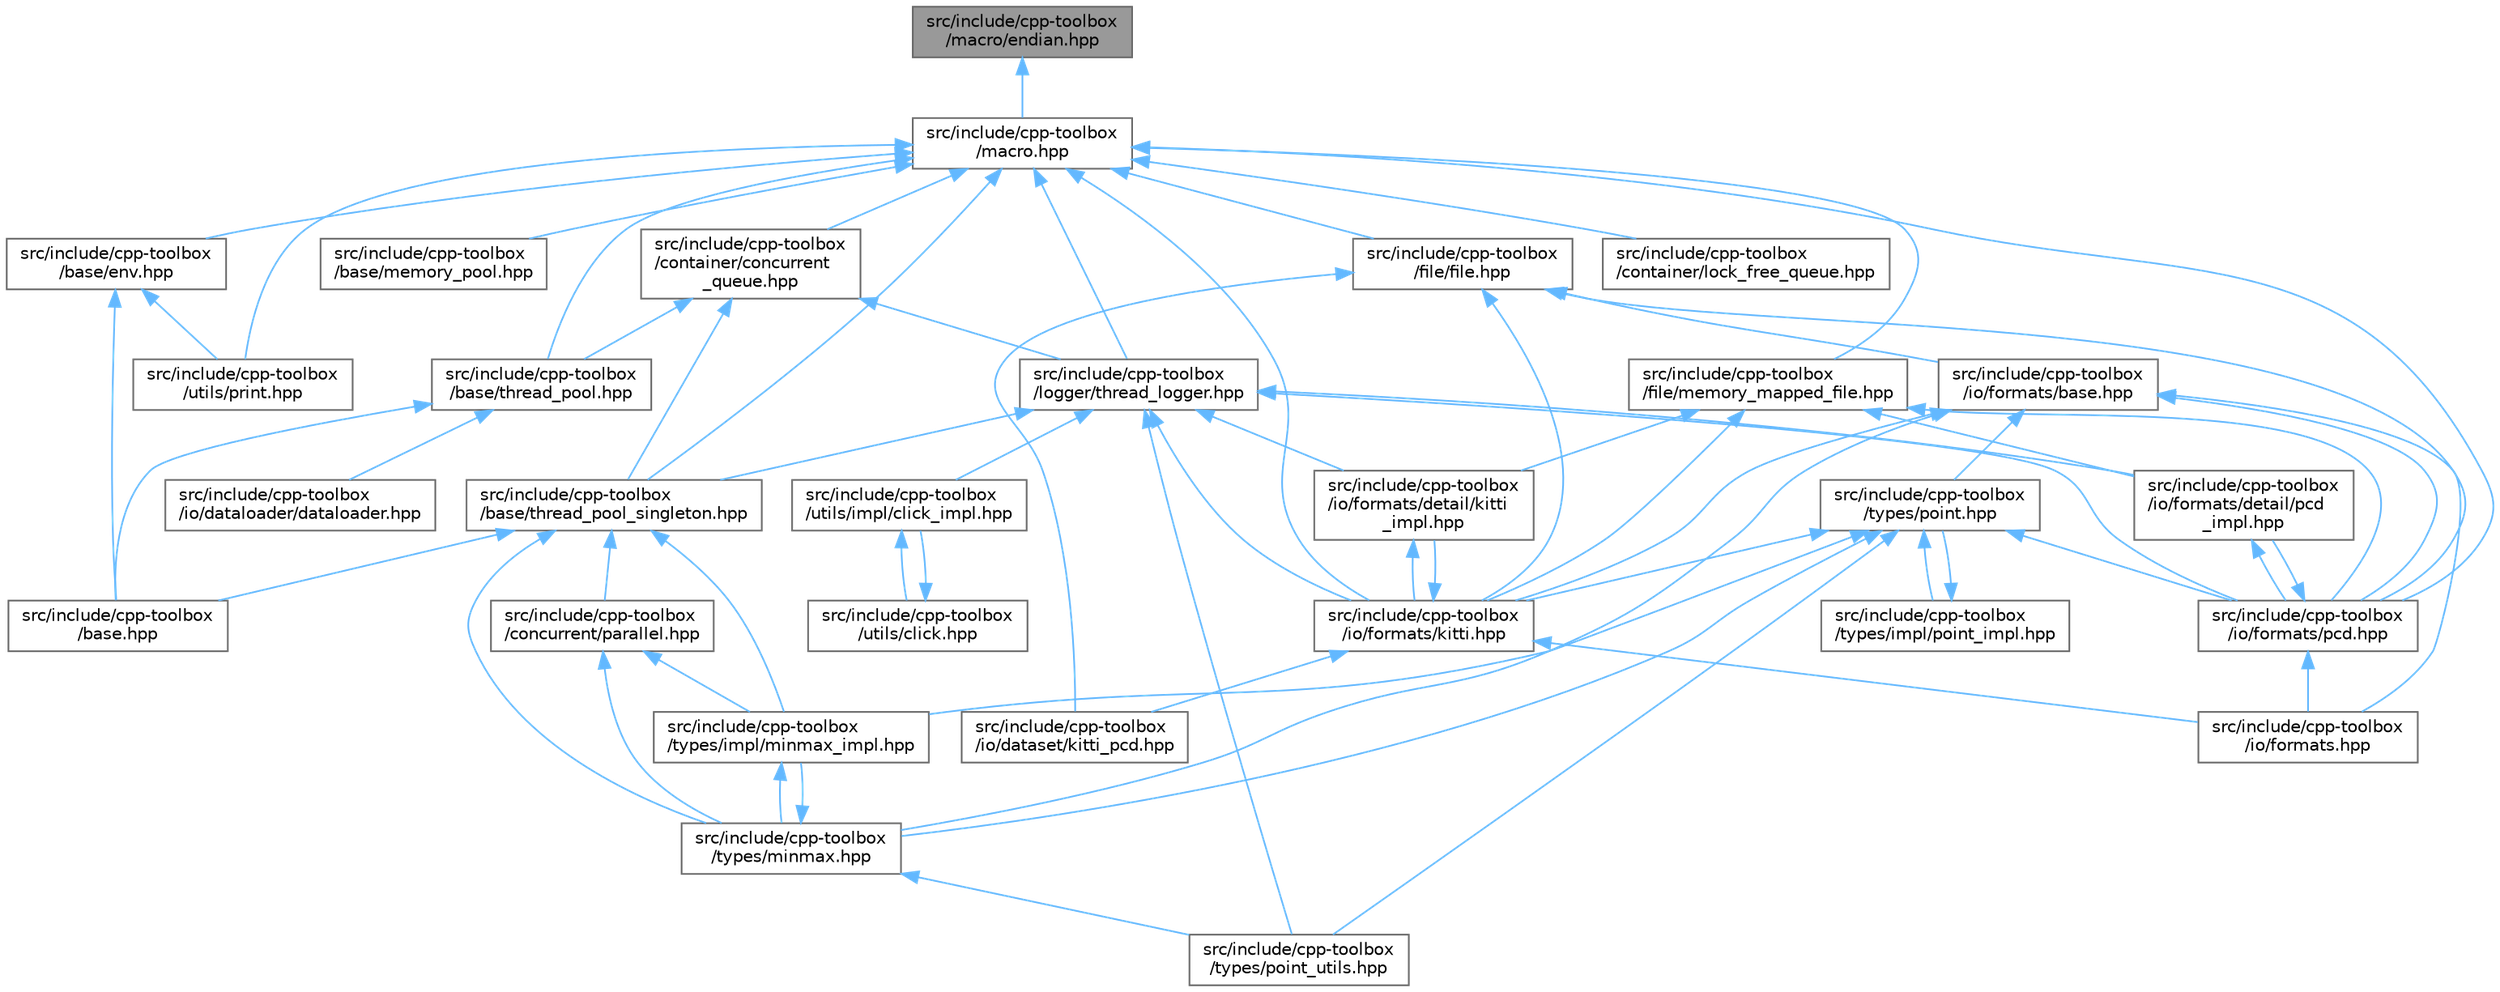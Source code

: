 digraph "src/include/cpp-toolbox/macro/endian.hpp"
{
 // LATEX_PDF_SIZE
  bgcolor="transparent";
  edge [fontname=Helvetica,fontsize=10,labelfontname=Helvetica,labelfontsize=10];
  node [fontname=Helvetica,fontsize=10,shape=box,height=0.2,width=0.4];
  Node1 [id="Node000001",label="src/include/cpp-toolbox\l/macro/endian.hpp",height=0.2,width=0.4,color="gray40", fillcolor="grey60", style="filled", fontcolor="black",tooltip=" "];
  Node1 -> Node2 [id="edge1_Node000001_Node000002",dir="back",color="steelblue1",style="solid",tooltip=" "];
  Node2 [id="Node000002",label="src/include/cpp-toolbox\l/macro.hpp",height=0.2,width=0.4,color="grey40", fillcolor="white", style="filled",URL="$macro_8hpp.html",tooltip="通用的编译器、平台、架构检测和实用宏定义 / Common macros for compiler, platform, architecture detection and utility macro..."];
  Node2 -> Node3 [id="edge2_Node000002_Node000003",dir="back",color="steelblue1",style="solid",tooltip=" "];
  Node3 [id="Node000003",label="src/include/cpp-toolbox\l/base/env.hpp",height=0.2,width=0.4,color="grey40", fillcolor="white", style="filled",URL="$env_8hpp.html",tooltip=" "];
  Node3 -> Node4 [id="edge3_Node000003_Node000004",dir="back",color="steelblue1",style="solid",tooltip=" "];
  Node4 [id="Node000004",label="src/include/cpp-toolbox\l/base.hpp",height=0.2,width=0.4,color="grey40", fillcolor="white", style="filled",URL="$base_8hpp.html",tooltip=" "];
  Node3 -> Node5 [id="edge4_Node000003_Node000005",dir="back",color="steelblue1",style="solid",tooltip=" "];
  Node5 [id="Node000005",label="src/include/cpp-toolbox\l/utils/print.hpp",height=0.2,width=0.4,color="grey40", fillcolor="white", style="filled",URL="$print_8hpp.html",tooltip=" "];
  Node2 -> Node6 [id="edge5_Node000002_Node000006",dir="back",color="steelblue1",style="solid",tooltip=" "];
  Node6 [id="Node000006",label="src/include/cpp-toolbox\l/base/memory_pool.hpp",height=0.2,width=0.4,color="grey40", fillcolor="white", style="filled",URL="$memory__pool_8hpp.html",tooltip=" "];
  Node2 -> Node7 [id="edge6_Node000002_Node000007",dir="back",color="steelblue1",style="solid",tooltip=" "];
  Node7 [id="Node000007",label="src/include/cpp-toolbox\l/base/thread_pool.hpp",height=0.2,width=0.4,color="grey40", fillcolor="white", style="filled",URL="$thread__pool_8hpp.html",tooltip=" "];
  Node7 -> Node4 [id="edge7_Node000007_Node000004",dir="back",color="steelblue1",style="solid",tooltip=" "];
  Node7 -> Node8 [id="edge8_Node000007_Node000008",dir="back",color="steelblue1",style="solid",tooltip=" "];
  Node8 [id="Node000008",label="src/include/cpp-toolbox\l/io/dataloader/dataloader.hpp",height=0.2,width=0.4,color="grey40", fillcolor="white", style="filled",URL="$dataloader_8hpp.html",tooltip=" "];
  Node2 -> Node9 [id="edge9_Node000002_Node000009",dir="back",color="steelblue1",style="solid",tooltip=" "];
  Node9 [id="Node000009",label="src/include/cpp-toolbox\l/base/thread_pool_singleton.hpp",height=0.2,width=0.4,color="grey40", fillcolor="white", style="filled",URL="$thread__pool__singleton_8hpp.html",tooltip=" "];
  Node9 -> Node4 [id="edge10_Node000009_Node000004",dir="back",color="steelblue1",style="solid",tooltip=" "];
  Node9 -> Node10 [id="edge11_Node000009_Node000010",dir="back",color="steelblue1",style="solid",tooltip=" "];
  Node10 [id="Node000010",label="src/include/cpp-toolbox\l/concurrent/parallel.hpp",height=0.2,width=0.4,color="grey40", fillcolor="white", style="filled",URL="$parallel_8hpp.html",tooltip=" "];
  Node10 -> Node11 [id="edge12_Node000010_Node000011",dir="back",color="steelblue1",style="solid",tooltip=" "];
  Node11 [id="Node000011",label="src/include/cpp-toolbox\l/types/impl/minmax_impl.hpp",height=0.2,width=0.4,color="grey40", fillcolor="white", style="filled",URL="$minmax__impl_8hpp.html",tooltip=" "];
  Node11 -> Node12 [id="edge13_Node000011_Node000012",dir="back",color="steelblue1",style="solid",tooltip=" "];
  Node12 [id="Node000012",label="src/include/cpp-toolbox\l/types/minmax.hpp",height=0.2,width=0.4,color="grey40", fillcolor="white", style="filled",URL="$minmax_8hpp.html",tooltip=" "];
  Node12 -> Node11 [id="edge14_Node000012_Node000011",dir="back",color="steelblue1",style="solid",tooltip=" "];
  Node12 -> Node13 [id="edge15_Node000012_Node000013",dir="back",color="steelblue1",style="solid",tooltip=" "];
  Node13 [id="Node000013",label="src/include/cpp-toolbox\l/types/point_utils.hpp",height=0.2,width=0.4,color="grey40", fillcolor="white", style="filled",URL="$point__utils_8hpp.html",tooltip=" "];
  Node10 -> Node12 [id="edge16_Node000010_Node000012",dir="back",color="steelblue1",style="solid",tooltip=" "];
  Node9 -> Node11 [id="edge17_Node000009_Node000011",dir="back",color="steelblue1",style="solid",tooltip=" "];
  Node9 -> Node12 [id="edge18_Node000009_Node000012",dir="back",color="steelblue1",style="solid",tooltip=" "];
  Node2 -> Node14 [id="edge19_Node000002_Node000014",dir="back",color="steelblue1",style="solid",tooltip=" "];
  Node14 [id="Node000014",label="src/include/cpp-toolbox\l/container/concurrent\l_queue.hpp",height=0.2,width=0.4,color="grey40", fillcolor="white", style="filled",URL="$concurrent__queue_8hpp.html",tooltip=" "];
  Node14 -> Node7 [id="edge20_Node000014_Node000007",dir="back",color="steelblue1",style="solid",tooltip=" "];
  Node14 -> Node9 [id="edge21_Node000014_Node000009",dir="back",color="steelblue1",style="solid",tooltip=" "];
  Node14 -> Node15 [id="edge22_Node000014_Node000015",dir="back",color="steelblue1",style="solid",tooltip=" "];
  Node15 [id="Node000015",label="src/include/cpp-toolbox\l/logger/thread_logger.hpp",height=0.2,width=0.4,color="grey40", fillcolor="white", style="filled",URL="$thread__logger_8hpp.html",tooltip=" "];
  Node15 -> Node9 [id="edge23_Node000015_Node000009",dir="back",color="steelblue1",style="solid",tooltip=" "];
  Node15 -> Node16 [id="edge24_Node000015_Node000016",dir="back",color="steelblue1",style="solid",tooltip=" "];
  Node16 [id="Node000016",label="src/include/cpp-toolbox\l/io/formats/detail/kitti\l_impl.hpp",height=0.2,width=0.4,color="grey40", fillcolor="white", style="filled",URL="$kitti__impl_8hpp.html",tooltip="此文件包含 kitti_format_t 的模板实现/This file contains the template implementations for kitti_format_t"];
  Node16 -> Node17 [id="edge25_Node000016_Node000017",dir="back",color="steelblue1",style="solid",tooltip=" "];
  Node17 [id="Node000017",label="src/include/cpp-toolbox\l/io/formats/kitti.hpp",height=0.2,width=0.4,color="grey40", fillcolor="white", style="filled",URL="$kitti_8hpp.html",tooltip=" "];
  Node17 -> Node18 [id="edge26_Node000017_Node000018",dir="back",color="steelblue1",style="solid",tooltip=" "];
  Node18 [id="Node000018",label="src/include/cpp-toolbox\l/io/dataset/kitti_pcd.hpp",height=0.2,width=0.4,color="grey40", fillcolor="white", style="filled",URL="$kitti__pcd_8hpp.html",tooltip=" "];
  Node17 -> Node19 [id="edge27_Node000017_Node000019",dir="back",color="steelblue1",style="solid",tooltip=" "];
  Node19 [id="Node000019",label="src/include/cpp-toolbox\l/io/formats.hpp",height=0.2,width=0.4,color="grey40", fillcolor="white", style="filled",URL="$formats_8hpp.html",tooltip=" "];
  Node17 -> Node16 [id="edge28_Node000017_Node000016",dir="back",color="steelblue1",style="solid",tooltip=" "];
  Node15 -> Node20 [id="edge29_Node000015_Node000020",dir="back",color="steelblue1",style="solid",tooltip=" "];
  Node20 [id="Node000020",label="src/include/cpp-toolbox\l/io/formats/detail/pcd\l_impl.hpp",height=0.2,width=0.4,color="grey40", fillcolor="white", style="filled",URL="$pcd__impl_8hpp.html",tooltip="此文件包含 pcd_format_t 的模板实现/This file contains the template implementations for pcd_format_t"];
  Node20 -> Node21 [id="edge30_Node000020_Node000021",dir="back",color="steelblue1",style="solid",tooltip=" "];
  Node21 [id="Node000021",label="src/include/cpp-toolbox\l/io/formats/pcd.hpp",height=0.2,width=0.4,color="grey40", fillcolor="white", style="filled",URL="$pcd_8hpp.html",tooltip=" "];
  Node21 -> Node19 [id="edge31_Node000021_Node000019",dir="back",color="steelblue1",style="solid",tooltip=" "];
  Node21 -> Node20 [id="edge32_Node000021_Node000020",dir="back",color="steelblue1",style="solid",tooltip=" "];
  Node15 -> Node17 [id="edge33_Node000015_Node000017",dir="back",color="steelblue1",style="solid",tooltip=" "];
  Node15 -> Node21 [id="edge34_Node000015_Node000021",dir="back",color="steelblue1",style="solid",tooltip=" "];
  Node15 -> Node13 [id="edge35_Node000015_Node000013",dir="back",color="steelblue1",style="solid",tooltip=" "];
  Node15 -> Node22 [id="edge36_Node000015_Node000022",dir="back",color="steelblue1",style="solid",tooltip=" "];
  Node22 [id="Node000022",label="src/include/cpp-toolbox\l/utils/impl/click_impl.hpp",height=0.2,width=0.4,color="grey40", fillcolor="white", style="filled",URL="$click__impl_8hpp.html",tooltip=" "];
  Node22 -> Node23 [id="edge37_Node000022_Node000023",dir="back",color="steelblue1",style="solid",tooltip=" "];
  Node23 [id="Node000023",label="src/include/cpp-toolbox\l/utils/click.hpp",height=0.2,width=0.4,color="grey40", fillcolor="white", style="filled",URL="$click_8hpp.html",tooltip=" "];
  Node23 -> Node22 [id="edge38_Node000023_Node000022",dir="back",color="steelblue1",style="solid",tooltip=" "];
  Node2 -> Node24 [id="edge39_Node000002_Node000024",dir="back",color="steelblue1",style="solid",tooltip=" "];
  Node24 [id="Node000024",label="src/include/cpp-toolbox\l/container/lock_free_queue.hpp",height=0.2,width=0.4,color="grey40", fillcolor="white", style="filled",URL="$lock__free__queue_8hpp.html",tooltip=" "];
  Node2 -> Node25 [id="edge40_Node000002_Node000025",dir="back",color="steelblue1",style="solid",tooltip=" "];
  Node25 [id="Node000025",label="src/include/cpp-toolbox\l/file/file.hpp",height=0.2,width=0.4,color="grey40", fillcolor="white", style="filled",URL="$file_8hpp.html",tooltip=" "];
  Node25 -> Node18 [id="edge41_Node000025_Node000018",dir="back",color="steelblue1",style="solid",tooltip=" "];
  Node25 -> Node26 [id="edge42_Node000025_Node000026",dir="back",color="steelblue1",style="solid",tooltip=" "];
  Node26 [id="Node000026",label="src/include/cpp-toolbox\l/io/formats/base.hpp",height=0.2,width=0.4,color="grey40", fillcolor="white", style="filled",URL="$io_2formats_2base_8hpp.html",tooltip=" "];
  Node26 -> Node19 [id="edge43_Node000026_Node000019",dir="back",color="steelblue1",style="solid",tooltip=" "];
  Node26 -> Node17 [id="edge44_Node000026_Node000017",dir="back",color="steelblue1",style="solid",tooltip=" "];
  Node26 -> Node21 [id="edge45_Node000026_Node000021",dir="back",color="steelblue1",style="solid",tooltip=" "];
  Node26 -> Node12 [id="edge46_Node000026_Node000012",dir="back",color="steelblue1",style="solid",tooltip=" "];
  Node26 -> Node27 [id="edge47_Node000026_Node000027",dir="back",color="steelblue1",style="solid",tooltip=" "];
  Node27 [id="Node000027",label="src/include/cpp-toolbox\l/types/point.hpp",height=0.2,width=0.4,color="grey40", fillcolor="white", style="filled",URL="$point_8hpp.html",tooltip=" "];
  Node27 -> Node17 [id="edge48_Node000027_Node000017",dir="back",color="steelblue1",style="solid",tooltip=" "];
  Node27 -> Node21 [id="edge49_Node000027_Node000021",dir="back",color="steelblue1",style="solid",tooltip=" "];
  Node27 -> Node11 [id="edge50_Node000027_Node000011",dir="back",color="steelblue1",style="solid",tooltip=" "];
  Node27 -> Node28 [id="edge51_Node000027_Node000028",dir="back",color="steelblue1",style="solid",tooltip=" "];
  Node28 [id="Node000028",label="src/include/cpp-toolbox\l/types/impl/point_impl.hpp",height=0.2,width=0.4,color="grey40", fillcolor="white", style="filled",URL="$point__impl_8hpp.html",tooltip=" "];
  Node28 -> Node27 [id="edge52_Node000028_Node000027",dir="back",color="steelblue1",style="solid",tooltip=" "];
  Node27 -> Node12 [id="edge53_Node000027_Node000012",dir="back",color="steelblue1",style="solid",tooltip=" "];
  Node27 -> Node13 [id="edge54_Node000027_Node000013",dir="back",color="steelblue1",style="solid",tooltip=" "];
  Node25 -> Node17 [id="edge55_Node000025_Node000017",dir="back",color="steelblue1",style="solid",tooltip=" "];
  Node25 -> Node21 [id="edge56_Node000025_Node000021",dir="back",color="steelblue1",style="solid",tooltip=" "];
  Node2 -> Node29 [id="edge57_Node000002_Node000029",dir="back",color="steelblue1",style="solid",tooltip=" "];
  Node29 [id="Node000029",label="src/include/cpp-toolbox\l/file/memory_mapped_file.hpp",height=0.2,width=0.4,color="grey40", fillcolor="white", style="filled",URL="$memory__mapped__file_8hpp.html",tooltip=" "];
  Node29 -> Node16 [id="edge58_Node000029_Node000016",dir="back",color="steelblue1",style="solid",tooltip=" "];
  Node29 -> Node20 [id="edge59_Node000029_Node000020",dir="back",color="steelblue1",style="solid",tooltip=" "];
  Node29 -> Node17 [id="edge60_Node000029_Node000017",dir="back",color="steelblue1",style="solid",tooltip=" "];
  Node29 -> Node21 [id="edge61_Node000029_Node000021",dir="back",color="steelblue1",style="solid",tooltip=" "];
  Node2 -> Node17 [id="edge62_Node000002_Node000017",dir="back",color="steelblue1",style="solid",tooltip=" "];
  Node2 -> Node21 [id="edge63_Node000002_Node000021",dir="back",color="steelblue1",style="solid",tooltip=" "];
  Node2 -> Node15 [id="edge64_Node000002_Node000015",dir="back",color="steelblue1",style="solid",tooltip=" "];
  Node2 -> Node5 [id="edge65_Node000002_Node000005",dir="back",color="steelblue1",style="solid",tooltip=" "];
}
